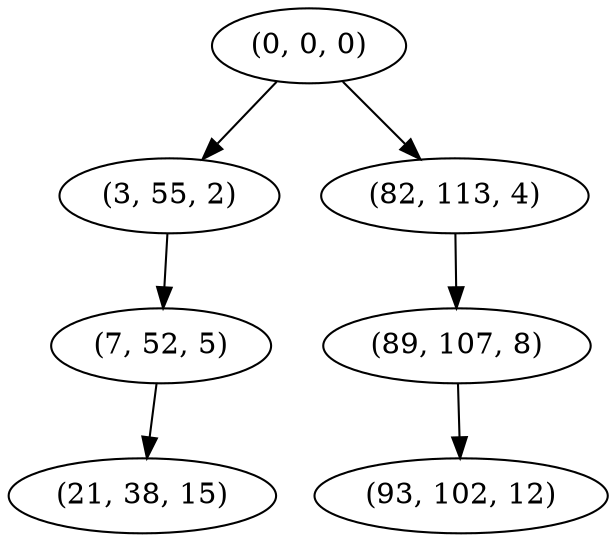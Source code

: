 digraph tree {
    "(0, 0, 0)";
    "(3, 55, 2)";
    "(7, 52, 5)";
    "(21, 38, 15)";
    "(82, 113, 4)";
    "(89, 107, 8)";
    "(93, 102, 12)";
    "(0, 0, 0)" -> "(3, 55, 2)";
    "(0, 0, 0)" -> "(82, 113, 4)";
    "(3, 55, 2)" -> "(7, 52, 5)";
    "(7, 52, 5)" -> "(21, 38, 15)";
    "(82, 113, 4)" -> "(89, 107, 8)";
    "(89, 107, 8)" -> "(93, 102, 12)";
}

